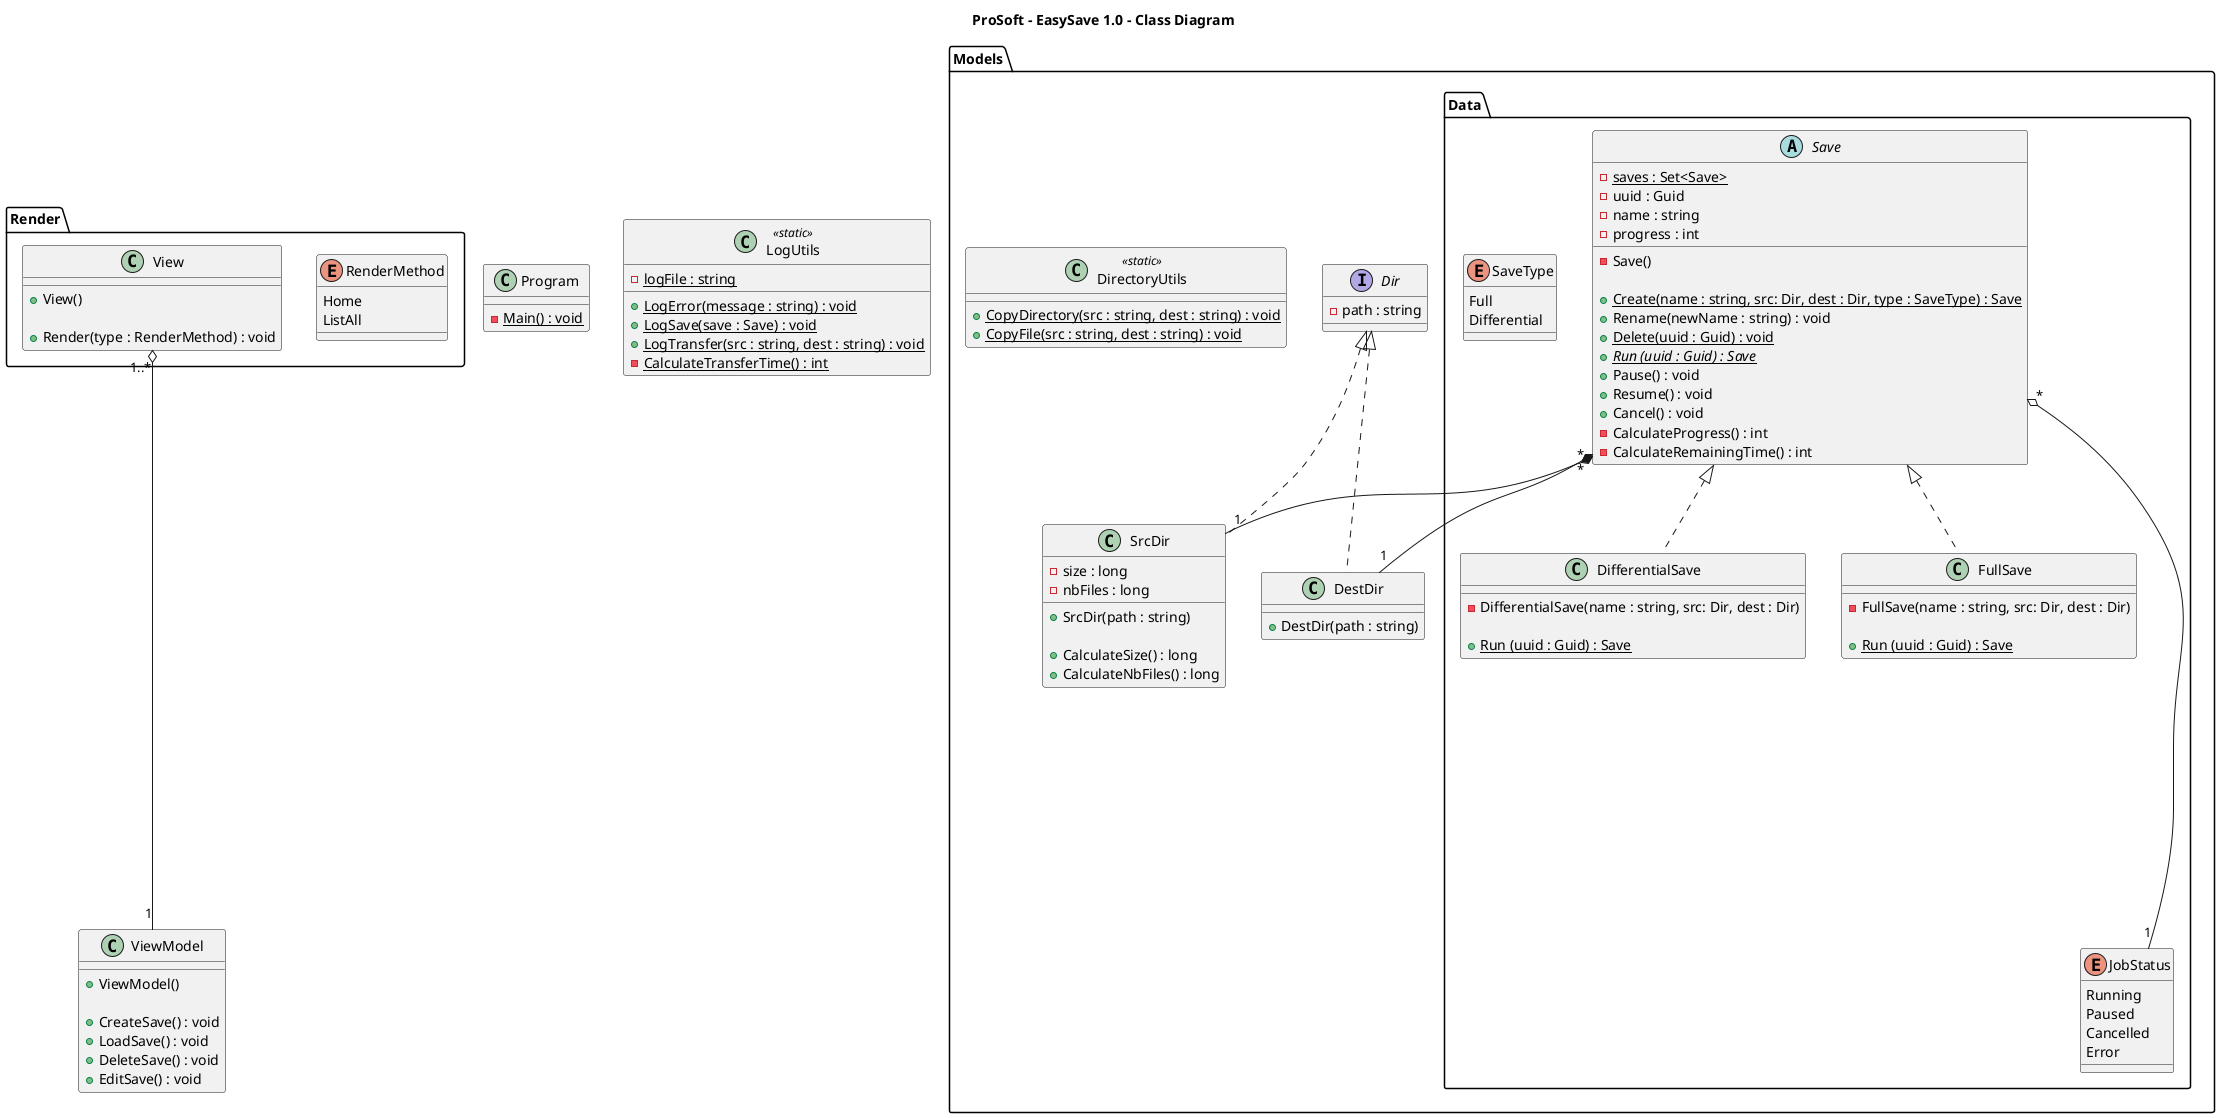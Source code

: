 @startuml ProSoft - EasySave 1.0 - Class Diagram

title "ProSoft - EasySave 1.0 - Class Diagram"

class ViewModel {
    + ViewModel()

    + CreateSave() : void
    + LoadSave() : void
    + DeleteSave() : void
    + EditSave() : void
}

class Program {
    - {static} Main() : void
}

class LogUtils <<static>> {
    - {static} logFile : string

    + {static} LogError(message : string) : void
    + {static} LogSave(save : Save) : void
    + {static} LogTransfer(src : string, dest : string) : void
    - {static} CalculateTransferTime() : int
}

package Render <<Folder>> {

    enum RenderMethod {
        Home
        ListAll
    }

    class View {
        + View()

        + Render(type : RenderMethod) : void
    }

}

package Models <<Folder>> {

    Interface Dir {
        - path : string
    }

    class SrcDir {
        - size : long
        - nbFiles : long

        + SrcDir(path : string)

        + CalculateSize() : long
        + CalculateNbFiles() : long
    }

    class DestDir {
        + DestDir(path : string)
    }

    package Data <<Folder>> {

        abstract class Save {
            - {static} saves : Set<Save>
            - uuid : Guid
            - name : string
            - progress : int

            - Save()

            + {static} Create(name : string, src: Dir, dest : Dir, type : SaveType) : Save
            + Rename(newName : string) : void
            + {static} Delete(uuid : Guid) : void
            + {static} {abstract} Run (uuid : Guid) : Save
            + Pause() : void
            + Resume() : void
            + Cancel() : void
            - CalculateProgress() : int
            - CalculateRemainingTime() : int
        }

        class DifferentialSave {
            - DifferentialSave(name : string, src: Dir, dest : Dir)
            
            + {static} Run (uuid : Guid) : Save
        }

        class FullSave {
            - FullSave(name : string, src: Dir, dest : Dir)
            
            + {static} Run (uuid : Guid) : Save
        }

        enum SaveType {
            Full
            Differential
        }

        enum JobStatus {
            Running
            Paused
            Cancelled
            Error
        }
        
    }

    class DirectoryUtils <<static>> {
        + {static} CopyDirectory(src : string, dest : string) : void
        + {static} CopyFile(src : string, dest : string) : void
    }

}

View "1..*" o------ "1" ViewModel
Save "*" *-- "1" SrcDir
Save "*" *-- "1" DestDir
Save "*" o------ "1" JobStatus

Dir <|.. SrcDir
Dir <|.. DestDir

Save <|.. FullSave
Save <|.. DifferentialSave

@enduml